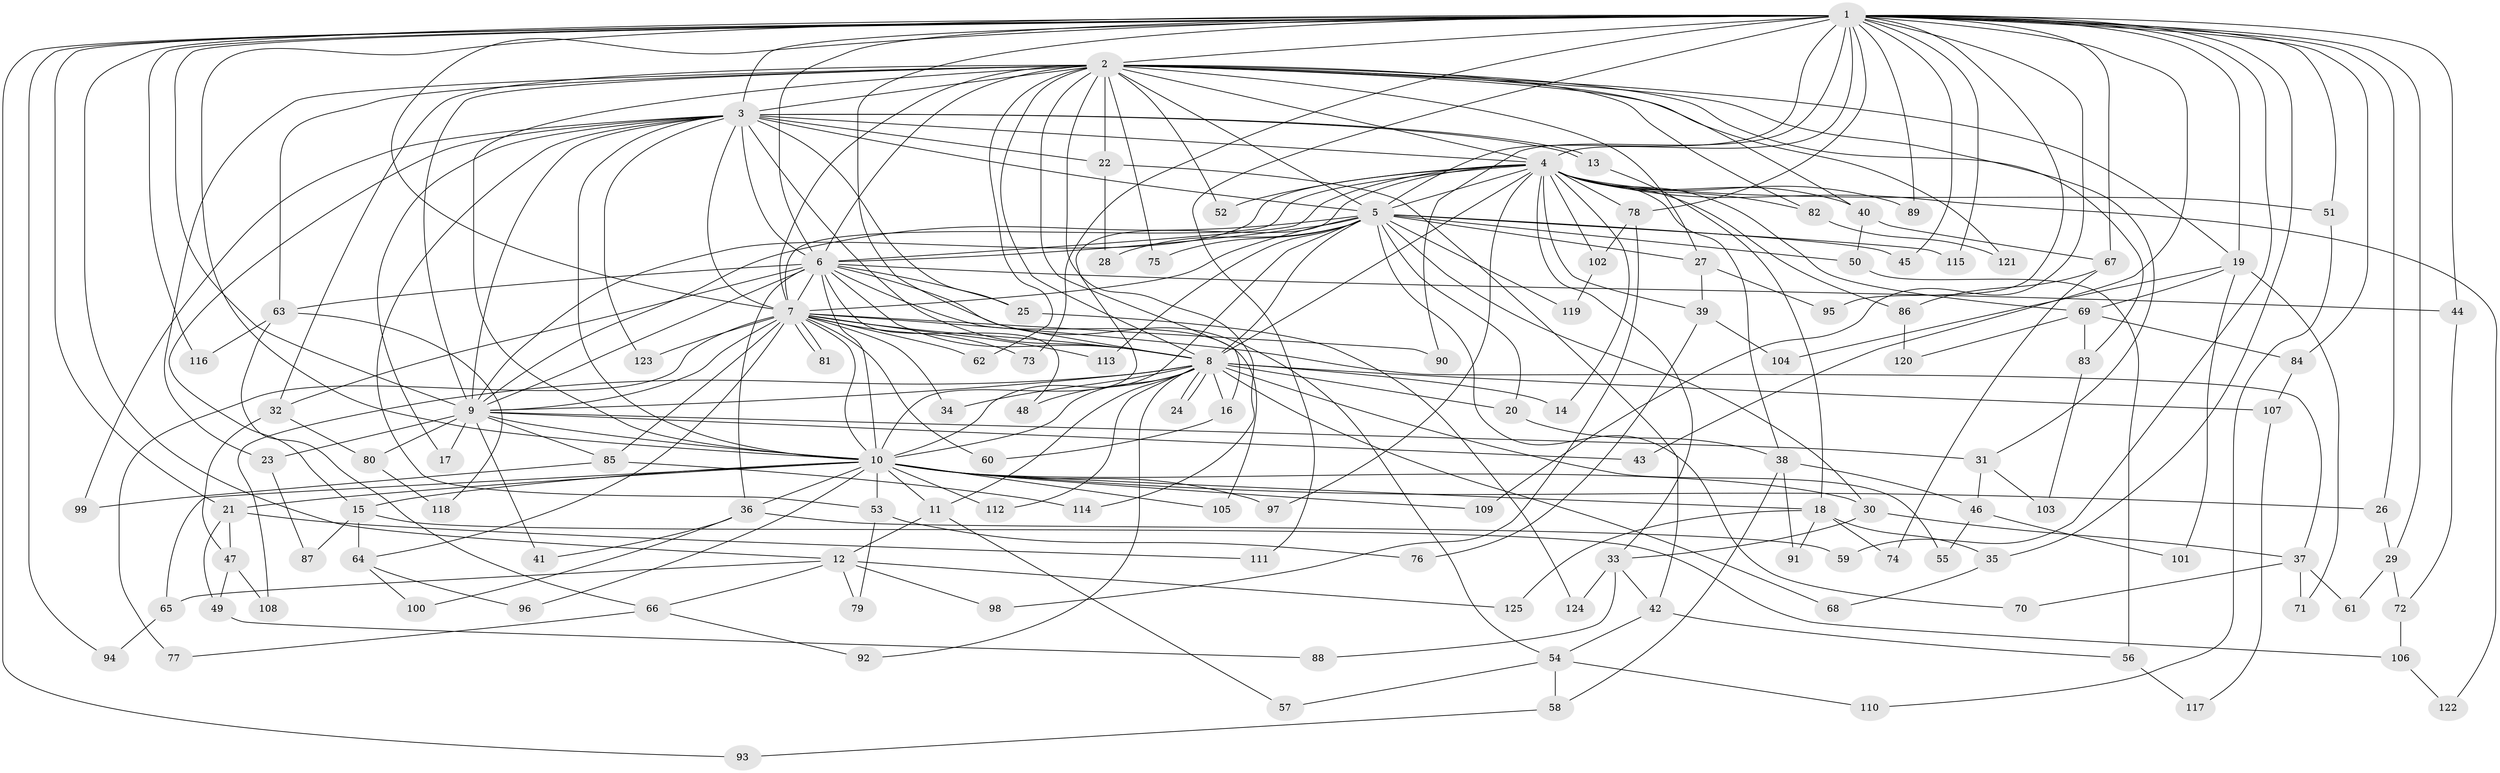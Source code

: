 // Generated by graph-tools (version 1.1) at 2025/11/02/27/25 16:11:02]
// undirected, 125 vertices, 275 edges
graph export_dot {
graph [start="1"]
  node [color=gray90,style=filled];
  1;
  2;
  3;
  4;
  5;
  6;
  7;
  8;
  9;
  10;
  11;
  12;
  13;
  14;
  15;
  16;
  17;
  18;
  19;
  20;
  21;
  22;
  23;
  24;
  25;
  26;
  27;
  28;
  29;
  30;
  31;
  32;
  33;
  34;
  35;
  36;
  37;
  38;
  39;
  40;
  41;
  42;
  43;
  44;
  45;
  46;
  47;
  48;
  49;
  50;
  51;
  52;
  53;
  54;
  55;
  56;
  57;
  58;
  59;
  60;
  61;
  62;
  63;
  64;
  65;
  66;
  67;
  68;
  69;
  70;
  71;
  72;
  73;
  74;
  75;
  76;
  77;
  78;
  79;
  80;
  81;
  82;
  83;
  84;
  85;
  86;
  87;
  88;
  89;
  90;
  91;
  92;
  93;
  94;
  95;
  96;
  97;
  98;
  99;
  100;
  101;
  102;
  103;
  104;
  105;
  106;
  107;
  108;
  109;
  110;
  111;
  112;
  113;
  114;
  115;
  116;
  117;
  118;
  119;
  120;
  121;
  122;
  123;
  124;
  125;
  1 -- 2;
  1 -- 3;
  1 -- 4;
  1 -- 5;
  1 -- 6;
  1 -- 7;
  1 -- 8;
  1 -- 9;
  1 -- 10;
  1 -- 12;
  1 -- 19;
  1 -- 21;
  1 -- 26;
  1 -- 29;
  1 -- 35;
  1 -- 43;
  1 -- 44;
  1 -- 45;
  1 -- 51;
  1 -- 59;
  1 -- 67;
  1 -- 73;
  1 -- 78;
  1 -- 84;
  1 -- 89;
  1 -- 90;
  1 -- 93;
  1 -- 94;
  1 -- 95;
  1 -- 109;
  1 -- 111;
  1 -- 115;
  1 -- 116;
  2 -- 3;
  2 -- 4;
  2 -- 5;
  2 -- 6;
  2 -- 7;
  2 -- 8;
  2 -- 9;
  2 -- 10;
  2 -- 16;
  2 -- 19;
  2 -- 22;
  2 -- 23;
  2 -- 27;
  2 -- 31;
  2 -- 32;
  2 -- 40;
  2 -- 52;
  2 -- 62;
  2 -- 63;
  2 -- 75;
  2 -- 82;
  2 -- 83;
  2 -- 114;
  2 -- 121;
  3 -- 4;
  3 -- 5;
  3 -- 6;
  3 -- 7;
  3 -- 8;
  3 -- 9;
  3 -- 10;
  3 -- 13;
  3 -- 13;
  3 -- 15;
  3 -- 17;
  3 -- 22;
  3 -- 25;
  3 -- 53;
  3 -- 99;
  3 -- 123;
  4 -- 5;
  4 -- 6;
  4 -- 7;
  4 -- 8;
  4 -- 9;
  4 -- 10;
  4 -- 14;
  4 -- 33;
  4 -- 38;
  4 -- 39;
  4 -- 40;
  4 -- 51;
  4 -- 52;
  4 -- 69;
  4 -- 78;
  4 -- 82;
  4 -- 86;
  4 -- 89;
  4 -- 97;
  4 -- 102;
  4 -- 122;
  5 -- 6;
  5 -- 7;
  5 -- 8;
  5 -- 9;
  5 -- 10;
  5 -- 20;
  5 -- 27;
  5 -- 28;
  5 -- 30;
  5 -- 45;
  5 -- 50;
  5 -- 70;
  5 -- 75;
  5 -- 113;
  5 -- 115;
  5 -- 119;
  6 -- 7;
  6 -- 8;
  6 -- 9;
  6 -- 10;
  6 -- 25;
  6 -- 32;
  6 -- 36;
  6 -- 44;
  6 -- 48;
  6 -- 54;
  6 -- 63;
  6 -- 105;
  7 -- 8;
  7 -- 9;
  7 -- 10;
  7 -- 34;
  7 -- 37;
  7 -- 60;
  7 -- 62;
  7 -- 64;
  7 -- 73;
  7 -- 77;
  7 -- 81;
  7 -- 81;
  7 -- 85;
  7 -- 90;
  7 -- 113;
  7 -- 123;
  8 -- 9;
  8 -- 10;
  8 -- 11;
  8 -- 14;
  8 -- 16;
  8 -- 20;
  8 -- 24;
  8 -- 24;
  8 -- 34;
  8 -- 48;
  8 -- 55;
  8 -- 68;
  8 -- 92;
  8 -- 107;
  8 -- 108;
  8 -- 112;
  9 -- 10;
  9 -- 17;
  9 -- 23;
  9 -- 31;
  9 -- 41;
  9 -- 43;
  9 -- 80;
  9 -- 85;
  10 -- 11;
  10 -- 15;
  10 -- 18;
  10 -- 21;
  10 -- 26;
  10 -- 30;
  10 -- 36;
  10 -- 53;
  10 -- 65;
  10 -- 96;
  10 -- 97;
  10 -- 105;
  10 -- 109;
  10 -- 112;
  11 -- 12;
  11 -- 57;
  12 -- 65;
  12 -- 66;
  12 -- 79;
  12 -- 98;
  12 -- 125;
  13 -- 18;
  15 -- 64;
  15 -- 87;
  15 -- 106;
  16 -- 60;
  18 -- 35;
  18 -- 74;
  18 -- 91;
  18 -- 125;
  19 -- 69;
  19 -- 71;
  19 -- 101;
  19 -- 104;
  20 -- 38;
  21 -- 47;
  21 -- 49;
  21 -- 111;
  22 -- 28;
  22 -- 42;
  23 -- 87;
  25 -- 124;
  26 -- 29;
  27 -- 39;
  27 -- 95;
  29 -- 61;
  29 -- 72;
  30 -- 33;
  30 -- 37;
  31 -- 46;
  31 -- 103;
  32 -- 47;
  32 -- 80;
  33 -- 42;
  33 -- 88;
  33 -- 124;
  35 -- 68;
  36 -- 41;
  36 -- 59;
  36 -- 100;
  37 -- 61;
  37 -- 70;
  37 -- 71;
  38 -- 46;
  38 -- 58;
  38 -- 91;
  39 -- 76;
  39 -- 104;
  40 -- 50;
  40 -- 67;
  42 -- 54;
  42 -- 56;
  44 -- 72;
  46 -- 55;
  46 -- 101;
  47 -- 49;
  47 -- 108;
  49 -- 88;
  50 -- 56;
  51 -- 110;
  53 -- 76;
  53 -- 79;
  54 -- 57;
  54 -- 58;
  54 -- 110;
  56 -- 117;
  58 -- 93;
  63 -- 66;
  63 -- 116;
  63 -- 118;
  64 -- 96;
  64 -- 100;
  65 -- 94;
  66 -- 77;
  66 -- 92;
  67 -- 74;
  67 -- 86;
  69 -- 83;
  69 -- 84;
  69 -- 120;
  72 -- 106;
  78 -- 98;
  78 -- 102;
  80 -- 118;
  82 -- 121;
  83 -- 103;
  84 -- 107;
  85 -- 99;
  85 -- 114;
  86 -- 120;
  102 -- 119;
  106 -- 122;
  107 -- 117;
}
